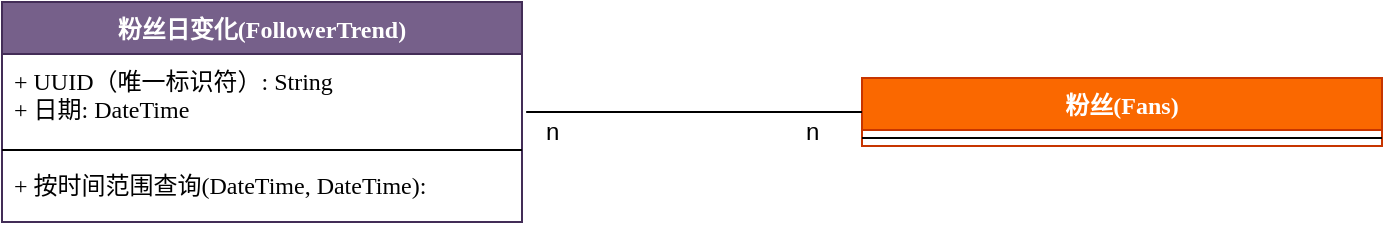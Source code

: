 <mxfile version="11.3.0" type="device" pages="1"><diagram id="ofKtWdrlPegDtNkTX9uC" name="Page-1"><mxGraphModel dx="1899" dy="792" grid="1" gridSize="10" guides="1" tooltips="1" connect="1" arrows="1" fold="1" page="1" pageScale="1" pageWidth="827" pageHeight="1169" math="0" shadow="0"><root><mxCell id="0"/><mxCell id="1" parent="0"/><mxCell id="uwzEHiihTkONxnUCtZKs-5" value="粉丝(Fans)" style="swimlane;fontStyle=1;align=center;verticalAlign=top;childLayout=stackLayout;horizontal=1;startSize=26;horizontalStack=0;resizeParent=1;resizeParentMax=0;resizeLast=0;collapsible=1;marginBottom=0;fillColor=#fa6800;strokeColor=#C73500;fontColor=#ffffff;fontFamily=SF Mono;" parent="1" vertex="1"><mxGeometry x="380" y="540" width="260" height="34" as="geometry"><mxRectangle x="170" y="300" width="130" height="26" as="alternateBounds"/></mxGeometry></mxCell><mxCell id="uwzEHiihTkONxnUCtZKs-7" value="" style="line;strokeWidth=1;fillColor=none;align=left;verticalAlign=middle;spacingTop=-1;spacingLeft=3;spacingRight=3;rotatable=0;labelPosition=right;points=[];portConstraint=eastwest;fontFamily=SF Mono;" parent="uwzEHiihTkONxnUCtZKs-5" vertex="1"><mxGeometry y="26" width="260" height="8" as="geometry"/></mxCell><mxCell id="uwzEHiihTkONxnUCtZKs-9" value="粉丝日变化(FollowerTrend)" style="swimlane;fontStyle=1;align=center;verticalAlign=top;childLayout=stackLayout;horizontal=1;startSize=26;horizontalStack=0;resizeParent=1;resizeParentMax=0;resizeLast=0;collapsible=1;marginBottom=0;fillColor=#76608a;strokeColor=#432D57;fontColor=#ffffff;fontFamily=SF Mono;" parent="1" vertex="1"><mxGeometry x="-50" y="502" width="260" height="110" as="geometry"><mxRectangle x="170" y="300" width="130" height="26" as="alternateBounds"/></mxGeometry></mxCell><mxCell id="uwzEHiihTkONxnUCtZKs-10" value="+ UUID（唯一标识符）: String&#10;+ 日期: DateTime&#10;" style="text;strokeColor=none;fillColor=none;align=left;verticalAlign=top;spacingLeft=4;spacingRight=4;overflow=hidden;rotatable=0;points=[[0,0.5],[1,0.5]];portConstraint=eastwest;spacing=2;imageAspect=1;noLabel=0;fontFamily=SF Mono;" parent="uwzEHiihTkONxnUCtZKs-9" vertex="1"><mxGeometry y="26" width="260" height="44" as="geometry"/></mxCell><mxCell id="uwzEHiihTkONxnUCtZKs-11" value="" style="line;strokeWidth=1;fillColor=none;align=left;verticalAlign=middle;spacingTop=-1;spacingLeft=3;spacingRight=3;rotatable=0;labelPosition=right;points=[];portConstraint=eastwest;fontFamily=SF Mono;" parent="uwzEHiihTkONxnUCtZKs-9" vertex="1"><mxGeometry y="70" width="260" height="8" as="geometry"/></mxCell><mxCell id="uwzEHiihTkONxnUCtZKs-12" value="+ 按时间范围查询(DateTime, DateTime): " style="text;strokeColor=none;fillColor=none;align=left;verticalAlign=top;spacingLeft=4;spacingRight=4;overflow=hidden;rotatable=0;points=[[0,0.5],[1,0.5]];portConstraint=eastwest;fontFamily=SF Mono;" parent="uwzEHiihTkONxnUCtZKs-9" vertex="1"><mxGeometry y="78" width="260" height="32" as="geometry"/></mxCell><mxCell id="kSsxrXMqy0zdnmJ6XNke-2" value="" style="endArrow=none;html=1;exitX=1.008;exitY=0.659;exitDx=0;exitDy=0;exitPerimeter=0;entryX=0;entryY=0.5;entryDx=0;entryDy=0;" parent="1" source="uwzEHiihTkONxnUCtZKs-10" target="uwzEHiihTkONxnUCtZKs-5" edge="1"><mxGeometry width="50" height="50" relative="1" as="geometry"><mxPoint x="360" y="630" as="sourcePoint"/><mxPoint x="410" y="580" as="targetPoint"/></mxGeometry></mxCell><mxCell id="kSsxrXMqy0zdnmJ6XNke-3" value="n" style="text;html=1;resizable=0;points=[];autosize=1;align=left;verticalAlign=top;spacingTop=-4;" parent="1" vertex="1"><mxGeometry x="220" y="557" width="20" height="20" as="geometry"/></mxCell><mxCell id="kSsxrXMqy0zdnmJ6XNke-4" value="n" style="text;html=1;resizable=0;points=[];autosize=1;align=left;verticalAlign=top;spacingTop=-4;" parent="1" vertex="1"><mxGeometry x="350" y="557" width="20" height="20" as="geometry"/></mxCell></root></mxGraphModel></diagram></mxfile>